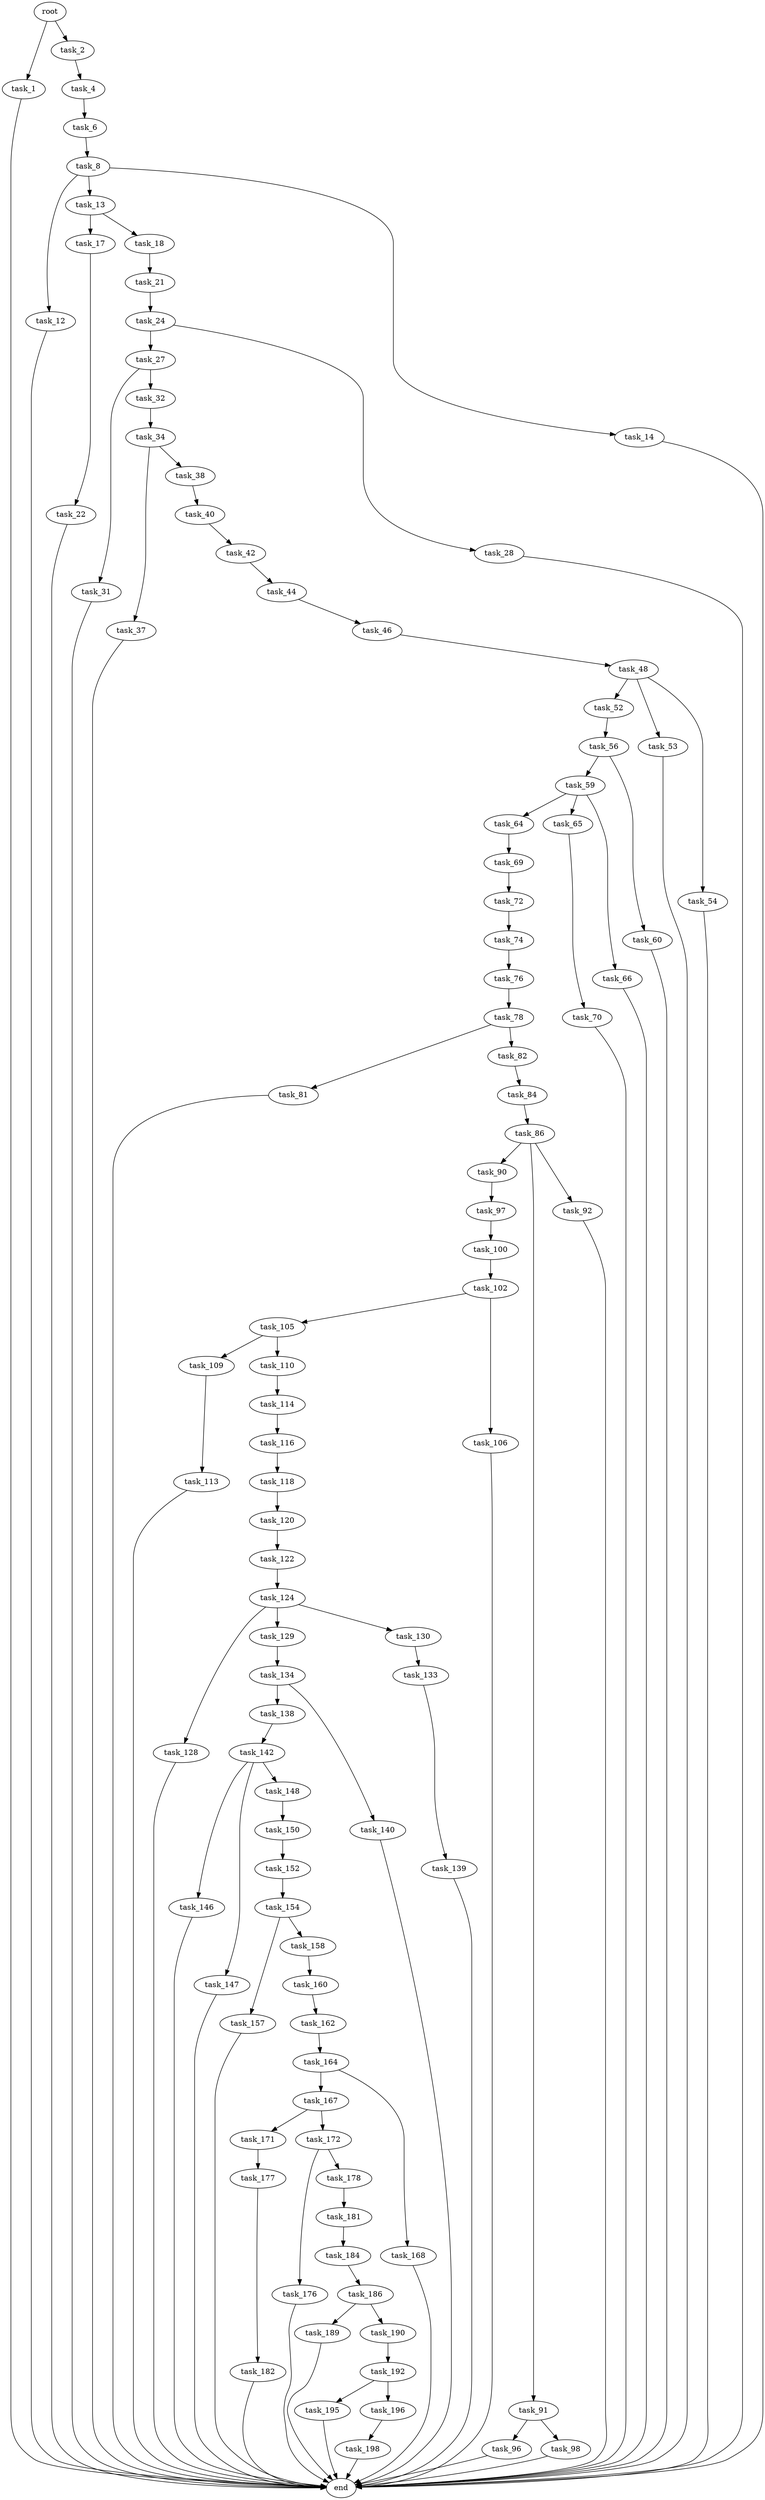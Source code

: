 digraph G {
  root [size="0.000000"];
  task_1 [size="231928233984.000000"];
  task_2 [size="271270670776.000000"];
  task_4 [size="10275137598.000000"];
  task_6 [size="13827005439.000000"];
  task_8 [size="297853854.000000"];
  task_12 [size="27623732119.000000"];
  task_13 [size="28019235797.000000"];
  task_14 [size="377059834747.000000"];
  task_17 [size="66133172624.000000"];
  task_18 [size="159733545742.000000"];
  task_21 [size="134217728000.000000"];
  task_22 [size="90251130314.000000"];
  task_24 [size="549755813888.000000"];
  task_27 [size="368293445632.000000"];
  task_28 [size="368293445632.000000"];
  task_31 [size="170434758038.000000"];
  task_32 [size="483056462533.000000"];
  task_34 [size="134217728000.000000"];
  task_37 [size="549755813888.000000"];
  task_38 [size="368293445632.000000"];
  task_40 [size="2616829981.000000"];
  task_42 [size="368293445632.000000"];
  task_44 [size="68719476736.000000"];
  task_46 [size="549755813888.000000"];
  task_48 [size="549755813888.000000"];
  task_52 [size="1057178647086.000000"];
  task_53 [size="38265118728.000000"];
  task_54 [size="694752661.000000"];
  task_56 [size="22740852027.000000"];
  task_59 [size="691362132843.000000"];
  task_60 [size="231928233984.000000"];
  task_64 [size="782757789696.000000"];
  task_65 [size="2491067758.000000"];
  task_66 [size="368293445632.000000"];
  task_69 [size="549755813888.000000"];
  task_70 [size="28991029248.000000"];
  task_72 [size="3497825736.000000"];
  task_74 [size="83829552268.000000"];
  task_76 [size="352485850541.000000"];
  task_78 [size="10710295099.000000"];
  task_81 [size="68719476736.000000"];
  task_82 [size="20542581717.000000"];
  task_84 [size="44359842025.000000"];
  task_86 [size="134217728000.000000"];
  task_90 [size="92715329187.000000"];
  task_91 [size="231928233984.000000"];
  task_92 [size="203363823053.000000"];
  task_96 [size="3453080315.000000"];
  task_97 [size="95572908728.000000"];
  task_98 [size="43873376939.000000"];
  task_100 [size="231928233984.000000"];
  task_102 [size="57031623121.000000"];
  task_105 [size="549755813888.000000"];
  task_106 [size="75354409721.000000"];
  task_109 [size="829100235670.000000"];
  task_110 [size="5937235021.000000"];
  task_113 [size="12050019773.000000"];
  task_114 [size="524997407203.000000"];
  task_116 [size="1106990407.000000"];
  task_118 [size="28991029248.000000"];
  task_120 [size="782757789696.000000"];
  task_122 [size="7468167599.000000"];
  task_124 [size="72689933630.000000"];
  task_128 [size="46029022701.000000"];
  task_129 [size="368293445632.000000"];
  task_130 [size="28991029248.000000"];
  task_133 [size="1073741824000.000000"];
  task_134 [size="14048074195.000000"];
  task_138 [size="6346740995.000000"];
  task_139 [size="40754686946.000000"];
  task_140 [size="235473463473.000000"];
  task_142 [size="549755813888.000000"];
  task_146 [size="1132692845.000000"];
  task_147 [size="87720681974.000000"];
  task_148 [size="27982568332.000000"];
  task_150 [size="8589934592.000000"];
  task_152 [size="797617130693.000000"];
  task_154 [size="413458900390.000000"];
  task_157 [size="11607373551.000000"];
  task_158 [size="950497890.000000"];
  task_160 [size="101052585369.000000"];
  task_162 [size="2537972024.000000"];
  task_164 [size="264524172417.000000"];
  task_167 [size="8083036824.000000"];
  task_168 [size="29763242372.000000"];
  task_171 [size="231928233984.000000"];
  task_172 [size="345819417.000000"];
  task_176 [size="4125553867.000000"];
  task_177 [size="549755813888.000000"];
  task_178 [size="549755813888.000000"];
  task_181 [size="117312099869.000000"];
  task_182 [size="589848014796.000000"];
  task_184 [size="7985076807.000000"];
  task_186 [size="18187531654.000000"];
  task_189 [size="3195034768.000000"];
  task_190 [size="1073741824000.000000"];
  task_192 [size="2258941274.000000"];
  task_195 [size="782757789696.000000"];
  task_196 [size="389129658976.000000"];
  task_198 [size="1073741824000.000000"];
  end [size="0.000000"];

  root -> task_1 [size="1.000000"];
  root -> task_2 [size="1.000000"];
  task_1 -> end [size="1.000000"];
  task_2 -> task_4 [size="301989888.000000"];
  task_4 -> task_6 [size="536870912.000000"];
  task_6 -> task_8 [size="33554432.000000"];
  task_8 -> task_12 [size="33554432.000000"];
  task_8 -> task_13 [size="33554432.000000"];
  task_8 -> task_14 [size="33554432.000000"];
  task_12 -> end [size="1.000000"];
  task_13 -> task_17 [size="33554432.000000"];
  task_13 -> task_18 [size="33554432.000000"];
  task_14 -> end [size="1.000000"];
  task_17 -> task_22 [size="209715200.000000"];
  task_18 -> task_21 [size="209715200.000000"];
  task_21 -> task_24 [size="209715200.000000"];
  task_22 -> end [size="1.000000"];
  task_24 -> task_27 [size="536870912.000000"];
  task_24 -> task_28 [size="536870912.000000"];
  task_27 -> task_31 [size="411041792.000000"];
  task_27 -> task_32 [size="411041792.000000"];
  task_28 -> end [size="1.000000"];
  task_31 -> end [size="1.000000"];
  task_32 -> task_34 [size="301989888.000000"];
  task_34 -> task_37 [size="209715200.000000"];
  task_34 -> task_38 [size="209715200.000000"];
  task_37 -> end [size="1.000000"];
  task_38 -> task_40 [size="411041792.000000"];
  task_40 -> task_42 [size="301989888.000000"];
  task_42 -> task_44 [size="411041792.000000"];
  task_44 -> task_46 [size="134217728.000000"];
  task_46 -> task_48 [size="536870912.000000"];
  task_48 -> task_52 [size="536870912.000000"];
  task_48 -> task_53 [size="536870912.000000"];
  task_48 -> task_54 [size="536870912.000000"];
  task_52 -> task_56 [size="679477248.000000"];
  task_53 -> end [size="1.000000"];
  task_54 -> end [size="1.000000"];
  task_56 -> task_59 [size="536870912.000000"];
  task_56 -> task_60 [size="536870912.000000"];
  task_59 -> task_64 [size="679477248.000000"];
  task_59 -> task_65 [size="679477248.000000"];
  task_59 -> task_66 [size="679477248.000000"];
  task_60 -> end [size="1.000000"];
  task_64 -> task_69 [size="679477248.000000"];
  task_65 -> task_70 [size="134217728.000000"];
  task_66 -> end [size="1.000000"];
  task_69 -> task_72 [size="536870912.000000"];
  task_70 -> end [size="1.000000"];
  task_72 -> task_74 [size="75497472.000000"];
  task_74 -> task_76 [size="75497472.000000"];
  task_76 -> task_78 [size="301989888.000000"];
  task_78 -> task_81 [size="209715200.000000"];
  task_78 -> task_82 [size="209715200.000000"];
  task_81 -> end [size="1.000000"];
  task_82 -> task_84 [size="75497472.000000"];
  task_84 -> task_86 [size="838860800.000000"];
  task_86 -> task_90 [size="209715200.000000"];
  task_86 -> task_91 [size="209715200.000000"];
  task_86 -> task_92 [size="209715200.000000"];
  task_90 -> task_97 [size="301989888.000000"];
  task_91 -> task_96 [size="301989888.000000"];
  task_91 -> task_98 [size="301989888.000000"];
  task_92 -> end [size="1.000000"];
  task_96 -> end [size="1.000000"];
  task_97 -> task_100 [size="75497472.000000"];
  task_98 -> end [size="1.000000"];
  task_100 -> task_102 [size="301989888.000000"];
  task_102 -> task_105 [size="75497472.000000"];
  task_102 -> task_106 [size="75497472.000000"];
  task_105 -> task_109 [size="536870912.000000"];
  task_105 -> task_110 [size="536870912.000000"];
  task_106 -> end [size="1.000000"];
  task_109 -> task_113 [size="536870912.000000"];
  task_110 -> task_114 [size="301989888.000000"];
  task_113 -> end [size="1.000000"];
  task_114 -> task_116 [size="536870912.000000"];
  task_116 -> task_118 [size="134217728.000000"];
  task_118 -> task_120 [size="75497472.000000"];
  task_120 -> task_122 [size="679477248.000000"];
  task_122 -> task_124 [size="134217728.000000"];
  task_124 -> task_128 [size="134217728.000000"];
  task_124 -> task_129 [size="134217728.000000"];
  task_124 -> task_130 [size="134217728.000000"];
  task_128 -> end [size="1.000000"];
  task_129 -> task_134 [size="411041792.000000"];
  task_130 -> task_133 [size="75497472.000000"];
  task_133 -> task_139 [size="838860800.000000"];
  task_134 -> task_138 [size="679477248.000000"];
  task_134 -> task_140 [size="679477248.000000"];
  task_138 -> task_142 [size="134217728.000000"];
  task_139 -> end [size="1.000000"];
  task_140 -> end [size="1.000000"];
  task_142 -> task_146 [size="536870912.000000"];
  task_142 -> task_147 [size="536870912.000000"];
  task_142 -> task_148 [size="536870912.000000"];
  task_146 -> end [size="1.000000"];
  task_147 -> end [size="1.000000"];
  task_148 -> task_150 [size="536870912.000000"];
  task_150 -> task_152 [size="33554432.000000"];
  task_152 -> task_154 [size="838860800.000000"];
  task_154 -> task_157 [size="301989888.000000"];
  task_154 -> task_158 [size="301989888.000000"];
  task_157 -> end [size="1.000000"];
  task_158 -> task_160 [size="33554432.000000"];
  task_160 -> task_162 [size="301989888.000000"];
  task_162 -> task_164 [size="134217728.000000"];
  task_164 -> task_167 [size="838860800.000000"];
  task_164 -> task_168 [size="838860800.000000"];
  task_167 -> task_171 [size="134217728.000000"];
  task_167 -> task_172 [size="134217728.000000"];
  task_168 -> end [size="1.000000"];
  task_171 -> task_177 [size="301989888.000000"];
  task_172 -> task_176 [size="33554432.000000"];
  task_172 -> task_178 [size="33554432.000000"];
  task_176 -> end [size="1.000000"];
  task_177 -> task_182 [size="536870912.000000"];
  task_178 -> task_181 [size="536870912.000000"];
  task_181 -> task_184 [size="209715200.000000"];
  task_182 -> end [size="1.000000"];
  task_184 -> task_186 [size="411041792.000000"];
  task_186 -> task_189 [size="33554432.000000"];
  task_186 -> task_190 [size="33554432.000000"];
  task_189 -> end [size="1.000000"];
  task_190 -> task_192 [size="838860800.000000"];
  task_192 -> task_195 [size="75497472.000000"];
  task_192 -> task_196 [size="75497472.000000"];
  task_195 -> end [size="1.000000"];
  task_196 -> task_198 [size="838860800.000000"];
  task_198 -> end [size="1.000000"];
}

